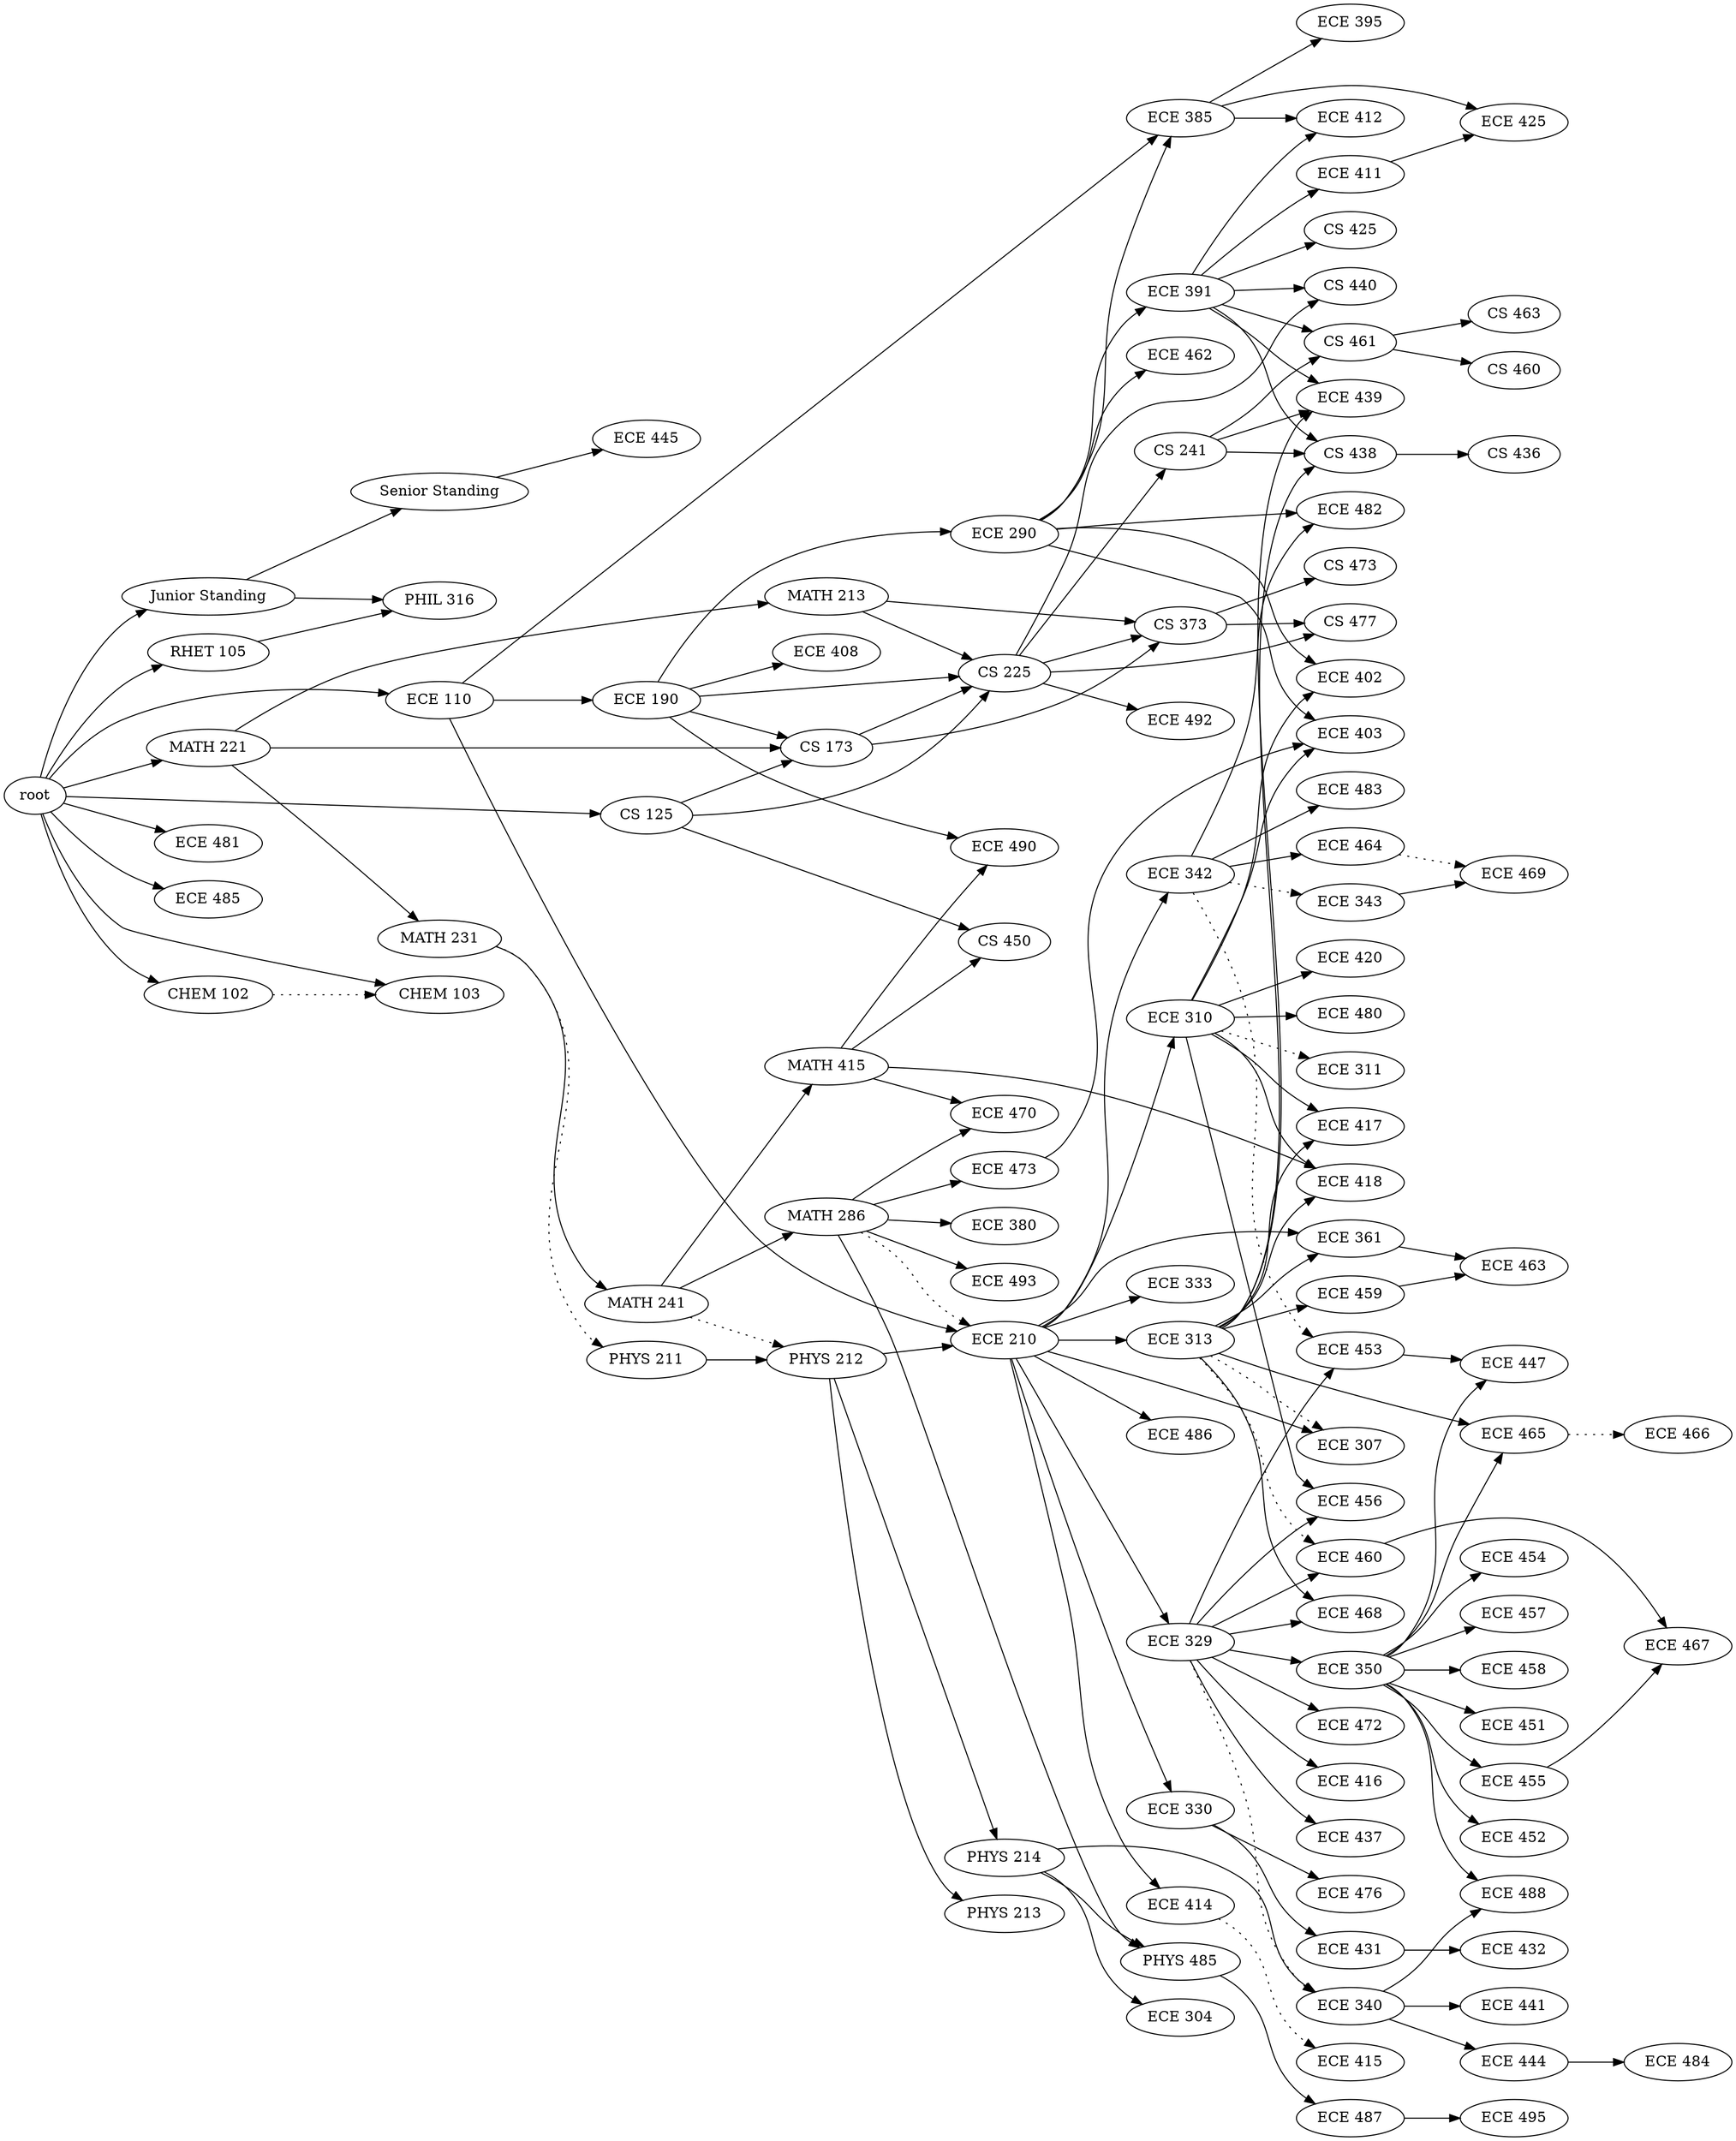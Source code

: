 digraph {
    rankdir=LR;
    ranksep=.75;
    a0 [ label="Senior Standing" tooltip="Senior Standing" ];
    a1 [ label="Junior Standing" tooltip="Junior Standing" ];
    a2 [ label="MATH 221" href="https://wiki.engr.illinois.edu/display/HKNDEN/MATH+221+-+Calculus+I" tooltip="Calculus I" ];
    a3 [ label="MATH 231" href="https://wiki.engr.illinois.edu/display/HKNDEN/MATH+231+-+Calculus+II" tooltip="Calculus II" ];
    a4 [ label="MATH 241" href="https://wiki.engr.illinois.edu/display/HKNDEN/MATH+241+-+Calculus+III" tooltip="Calculus III" ];
    a5 [ label="MATH 286" href="https://wiki.engr.illinois.edu/display/HKNDEN/MATH+286+-+Introduction+to+Differential+Equations+Plus" tooltip="Intro to Differential Equations Plus" ];
    a6 [ label="PHYS 211" href="https://wiki.engr.illinois.edu/display/HKNDEN/PHYS+211+-+University+Physics%2C+Mechanics" tooltip="University Physics: Mechanics" ];
    a7 [ label="PHYS 212" href="https://wiki.engr.illinois.edu/display/HKNDEN/PHYS+212+-+University+Physics%2C+Electricity+and+Magnetism" tooltip="University Physics: Electricity and Magnetism" ];
    a8 [ label="PHYS 213" tooltip="University Physics: Thermal Physics" ];
    a9 [ label="PHYS 214" href="https://wiki.engr.illinois.edu/display/HKNDEN/PHYS+214+-+University+Physics%2C+Quantum+Physics" tooltip="University Physics: Quantum Mechanics" ];
    a10 [ label="ECE 110" href="https://wiki.engr.illinois.edu/display/HKNDEN/ECE+110+-+Introduction+to+Electrical+and+Computer+Engineering" tooltip="Introduction to Electrical and Computer Engineering" ];
    a11 [ label="ECE 190" href="https://wiki.engr.illinois.edu/display/HKNDEN/ECE+190+-+Introduction+to+Computing+Systems" tooltip="Introduction to Computing Systems" ];
    a12 [ label="ECE 210" href="https://wiki.engr.illinois.edu/display/HKNDEN/ECE+210+-+Analog+Signal+Processing" tooltip="Analog Signal Processing" ];
    a13 [ label="ECE 290" href="https://wiki.engr.illinois.edu/display/HKNDEN/ECE+290+-+Computer+Engineering+I" tooltip="Computer Engineering I" ];
    a14 [ label="ECE 329" href="https://wiki.engr.illinois.edu/display/HKNDEN/ECE+329+-+Fields+and+Waves+I" tooltip="Fields and Waves I" ];
    a15 [ label="ECE 340" href="https://wiki.engr.illinois.edu/display/HKNDEN/ECE+340+-+Solid+State+Electronic+Devices" tooltip="Solid State Electronic Devices" ];
    a16 [ label="RHET 105" href="https://wiki.engr.illinois.edu/display/HKNDEN/RHET+105+-+Principles+of+Composition" tooltip="Principles of Composition" ];
    a17 [ label="ECE 304" tooltip="Photonic Devices" ];
    a18 [ label="ECE 307" tooltip="Techniques for Engrg Decisions" ];
    a19 [ label="ECE 310" href="https://wiki.engr.illinois.edu/display/HKNDEN/ECE+310+-+Digital+Signal+Processing+I" tooltip="Digital Signal Processing" ];
    a20 [ label="ECE 311" href="https://wiki.engr.illinois.edu/display/HKNDEN/ECE+311+-+Digital+Signal+Processing+Lab" tooltip="Digital Signal Processing Lab" ];
    a21 [ label="ECE 313" href="https://wiki.engr.illinois.edu/display/HKNDEN/ECE+313+-+Probability+with+Engineering+Applications" tooltip="Probability with Engrg Applic" ];
    a22 [ label="PHIL 316" tooltip="Ethics and Engineering" ];
    a23 [ label="ECE 330" href="https://wiki.engr.illinois.edu/display/HKNDEN/ECE+330+-+Power+Circuits+and+Electromechanics" tooltip="Power Circuits and Electromechanics" ];
    a24 [ label="ECE 333" href="https://wiki.engr.illinois.edu/display/HKNDEN/ECE+333+-+Green+Electric+Energy" tooltip="Green Electric Energy" ];
    a25 [ label="ECE 342" href="https://wiki.engr.illinois.edu/pages/viewpage.action?pageId=194289968" tooltip="Electronic Circuits" ];
    a26 [ label="ECE 343" href="https://wiki.engr.illinois.edu/pages/viewpage.action?pageId=194289968" tooltip="Electronic Circuits Lab" ];
    a27 [ label="ECE 350" href="https://wiki.engr.illinois.edu/display/HKNDEN/ECE+350+-+Fields+and+Waves+II" tooltip="Fields and Waves II" ];
    a28 [ label="ECE 361" href="https://wiki.engr.illinois.edu/pages/viewpage.action?pageId=194289485" tooltip="Fundamentals of Digital Communications" ];
    a29 [ label="ECE 380" href="https://wiki.engr.illinois.edu/pages/viewpage.action?pageId=194289485" tooltip="Fundamentals of Digital Communications" ];
    a30 [ label="ECE 385" href="https://wiki.engr.illinois.edu/display/HKNDEN/ECE+385+-+Digital+Systems+Laboratory" tooltip="Digital Systems Laboratory" ];
    a31 [ label="ECE 391" href="https://wiki.engr.illinois.edu/display/HKNDEN/ECE+391+-+Computer+Systems+Engineering" tooltip="Computer Systems Engineering" ];
    a32 [ label="ECE 395" href="https://wiki.engr.illinois.edu/display/HKNDEN/ECE+395+-+Advanced+Digital+Systems+Laboratory" tooltip="Advanced Digital Systems Laboratory" ];
    a33 [ label="ECE 402" href="https://wiki.engr.illinois.edu/display/HKNDEN/ECE+402+-+Electronic+Music+Synthesis" tooltip="Electronic Music Synthesis" ];
    a34 [ label="ECE 403" tooltip="Audio Engineering" ];
    a35 [ label="ECE 408" tooltip="Applied Parallel Programming" ];
    a36 [ label="ECE 411" href="https://wiki.engr.illinois.edu/display/HKNDEN/ECE+411+-+Computer+Organization+and+Design" tooltip="Computer Organization and Design" ];
    a37 [ label="ECE 412" href="https://wiki.engr.illinois.edu/pages/viewpage.action?pageId=194289509" tooltip="Microcomputer Laboratory" ];
    a38 [ label="ECE 414" href="https://wiki.engr.illinois.edu/pages/viewpage.action?pageId=213221447" tooltip="Biomedical Instrumentation" ];
    a39 [ label="ECE 415" tooltip="Biomedical Instrumentation Lab" ];
    a40 [ label="ECE 416" href="https://wiki.engr.illinois.edu/display/HKNDEN/ECE+416+-+Biosensors" tooltip="Biosensors" ];
    a41 [ label="ECE 417" tooltip="Multimedia Signal Processing" ];
    a42 [ label="ECE 418" tooltip="Image & Video Processing" ];
    a43 [ label="CS 460" tooltip="Security Laboratory" ];
    a44 [ label="ECE 420" href="https://wiki.engr.illinois.edu/display/HKNDEN/ECE+420+-+Embedded+DSP+Laboratory" tooltip="Embedded DSP Laboratory" ];
    a45 [ label="CS 461" href="https://wiki.engr.illinois.edu/pages/viewpage.action?pageId=213747887" tooltip="Computer Security I" ];
    a46 [ label="CS 463" href="https://wiki.engr.illinois.edu/pages/viewpage.action?pageId=213747887" tooltip="Computer Security II" ];
    a47 [ label="ECE 425" href="https://wiki.engr.illinois.edu/display/HKNDEN/ECE+425+-+Intro+to+VLSI+System+Design" tooltip="Intro to VLSI System Design" ];
    a48 [ label="CS 425" href="https://wiki.engr.illinois.edu/display/HKNDEN/CS+425+%28ECE+428%29+-+Distributed+Systems" tooltip="Distributed Systems" ];
    a49 [ label="ECE 431" href="https://wiki.engr.illinois.edu/display/HKNDEN/ECE+431+-+Electric+Machinery" tooltip="Electric Machinery" ];
    a50 [ label="ECE 432" href="https://wiki.engr.illinois.edu/display/HKNDEN/ECE+431+-+Electric+Machinery" tooltip="Advanced Electric Machinery" ];
    a51 [ label="CS 436" tooltip="Computer Networking Laboratory" ];
    a52 [ label="ECE 437" href="https://wiki.engr.illinois.edu/pages/viewpage.action?pageId=194289962" tooltip="Sensors and Instrumentation" ];
    a53 [ label="CS 438" href="https://wiki.engr.illinois.edu/display/HKNDEN/CS+438+-+Communication+Networks" tooltip="Communication Networks" ];
    a54 [ label="ECE 439" tooltip="Wireless Networks" ];
    a55 [ label="ECE 441" href="https://wiki.engr.illinois.edu/display/HKNDEN/ECE+441+-+Physics+and+Modeling+of+Semiconductor+Devices" tooltip="Physcs & Modeling Semicond Dev" ];
    a56 [ label="ECE 444" href="https://wiki.engr.illinois.edu/display/HKNDEN/ECE+444+-+Theory+and+Fabrication+of+Integrated+Circuits" tooltip="Theory and Fabrication of Integrated Circuits" ];
    a57 [ label="ECE 445" href="https://wiki.engr.illinois.edu/display/HKNDEN/ECE+445+-+Senior+Design" tooltip="Senior Design" ];
    a58 [ label="ECE 447" tooltip="Active Microwave Ckt Design" ];
    a59 [ label="CS 440" tooltip="Artificial Intelligence" ];
    a60 [ label="ECE 451" tooltip="Adv Microwave Measurements" ];
    a61 [ label="ECE 452" href="https://wiki.engr.illinois.edu/display/HKNDEN/ECE+452+-+Electromagnetic+Fields+and+Electro-Optics" tooltip="Electromagnetic Fields and Electro-Optics" ];
    a62 [ label="ECE 453" href="https://wiki.engr.illinois.edu/display/HKNDEN/ECE+453+-+Wireless+Communications+Systems" tooltip="Wireless Communication Systems" ];
    a63 [ label="ECE 454" href="https://wiki.engr.illinois.edu/display/HKNDEN/ECE+454+-+Antennas" tooltip="Antennas" ];
    a64 [ label="ECE 455" href="https://wiki.engr.illinois.edu/display/HKNDEN/ECE+455+-+Optical+Electronics" tooltip="Optical Electronics" ];
    a65 [ label="ECE 456" tooltip="Global Nav Satellite Systems" ];
    a66 [ label="ECE 457" href="https://wiki.engr.illinois.edu/pages/viewpage.action?pageId=200478916" tooltip="Microwave Devices & Circuits" ];
    a67 [ label="ECE 458" tooltip="Applic of Radio Wave Propag" ];
    a68 [ label="ECE 459" href="https://wiki.engr.illinois.edu/display/HKNDEN/ECE+459+-+Communication+Systems" tooltip="Communications Systems" ];
    a69 [ label="ECE 460" tooltip="Optical Imaging" ];
    a70 [ label="CS 173" href="https://wiki.engr.illinois.edu/display/HKNDEN/CS+173+-+Discrete+Structures" tooltip="Discrete Structures" ];
    a71 [ label="CS 125" tooltip="Intro to Computer Science" ];
    a72 [ label="CS 225" href="https://wiki.engr.illinois.edu/display/HKNDEN/CS+225+-+Data+Structures" tooltip="Data Structures" ];
    a73 [ label="MATH 213" href="https://wiki.engr.illinois.edu/display/HKNDEN/MATH+213+-+Basic+Discrete+Mathematics" tooltip="Basic Discrete Mathematics" ];
    a74 [ label="MATH 415" tooltip="Applied Linear Algebra" ];
    a75 [ label="ECE 462" href="https://wiki.engr.illinois.edu/display/HKNDEN/ECE+462+-+Logic+Design" tooltip="Logic Design" ];
    a76 [ label="ECE 463" tooltip="Digital Communications Lab" ];
    a77 [ label="ECE 464" href="https://wiki.engr.illinois.edu/display/HKNDEN/ECE+464+-+Power+Electronics" tooltip="Power Electronics" ];
    a78 [ label="ECE 465" tooltip="Optical Communications Systems" ];
    a79 [ label="ECE 466" tooltip="Optical Communications Lab" ];
    a80 [ label="ECE 467" tooltip="Biophotonics" ];
    a81 [ label="ECE 468" tooltip="Optical Remote Sensing" ];
    a82 [ label="ECE 469" href="https://wiki.engr.illinois.edu/display/HKNDEN/ECE+469+-+Power+Electronics+Laboratory" tooltip="Power Electronics Lab" ];
    a83 [ label="ECE 470" href="https://wiki.engr.illinois.edu/display/HKNDEN/ECE+470+-+Introduction+to+Robotics" tooltip="Introduction to Robotics" ];
    a84 [ label="ECE 472" tooltip="Biomedical Ultrasound Imaging" ];
    a85 [ label="ECE 473" tooltip="Fund of Engrg Acoustics" ];
    a86 [ label="ECE 476" tooltip="Power System Analysis" ];
    a87 [ label="CS 477" tooltip="Formal Software Development Methods" ];
    a88 [ label="ECE 480" tooltip="Magnetic Resonance Imaging" ];
    a89 [ label="ECE 481" tooltip="Nanotechnology" ];
    a90 [ label="ECE 482" href="https://wiki.engr.illinois.edu/display/HKNDEN/ECE+482+-+Digital+IC+Design" tooltip="Digital IC Design" ];
    a91 [ label="ECE 483" tooltip="Analog IC Design" ];
    a92 [ label="ECE 484" tooltip="Prin Adv Microelec Processing" ];
    a93 [ label="ECE 485" tooltip="MEMS Devices & Systems" ];
    a94 [ label="ECE 486" href="https://wiki.engr.illinois.edu/pages/viewpage.action?pageId=194289976" tooltip="Control Systems" ];
    a95 [ label="ECE 487" tooltip="Intro to Quantum Electr for EEs" ];
    a96 [ label="ECE 488" tooltip="Compound Semicond & Devices" ];
    a97 [ label="ECE 490" href="https://wiki.engr.illinois.edu/pages/viewpage.action?pageId=194289978" tooltip="Introduction to Optimization" ];
    a98 [ label="CS 450" href="https://wiki.engr.illinois.edu/display/HKNDEN/CS+450+%28ECE+491%2C+MATH+450%2C+CSE+401%29+-+Numerical+Analysis" tooltip="Numerical Analysis" ];
    a99 [ label="ECE 492" tooltip="Parallel Progrmg: Sci & Engrg" ];
    a100 [ label="ECE 493" tooltip="Advanced Engineering Math" ];
    a101 [ label="ECE 495" tooltip="Photonic Device Laboratory" ];
    a102 [ label="CS 373" tooltip="Theory of Computation" ];
    a103 [ label="CS 473" tooltip="Fundamental Algorithms" ];
    a104 [ label="CS 241" tooltip="Systems Programming" ];
    a105 [ label="PHYS 485" tooltip="Atomic Phys and Quantum Theory" ];
    a106 [ label="CHEM 102" href="https://wiki.engr.illinois.edu/pages/viewpage.action?pageId=198674689" tooltip="General Chemistry I" ];
    a107 [ label="CHEM 103" href="https://wiki.engr.illinois.edu/pages/viewpage.action?pageId=198674689" tooltip="General Chemistry Lab I" ];
    a1 -> a0 [tooltip="Junior Standing -> Senior Standing"];
    a2 -> a3 [tooltip="MATH 221 -> MATH 231"];
    a3 -> a4 [tooltip="MATH 231 -> MATH 241"];
    a4 -> a5 [tooltip="MATH 241 -> MATH 286"];
    a6 -> a7 [tooltip="PHYS 211 -> PHYS 212"];
    a7 -> a8 [tooltip="PHYS 212 -> PHYS 213"];
    a7 -> a9 [tooltip="PHYS 212 -> PHYS 214"];
    a10 -> a11 [tooltip="ECE 110 -> ECE 190"];
    a10 -> a12 [tooltip="ECE 110 -> ECE 210"];
    a7 -> a12 [tooltip="PHYS 212 -> ECE 210"];
    a11 -> a13 [tooltip="ECE 190 -> ECE 290"];
    a12 -> a14 [tooltip="ECE 210 -> ECE 329"];
    a9 -> a15 [tooltip="PHYS 214 -> ECE 340"];
    a9 -> a17 [tooltip="PHYS 214 -> ECE 304"];
    a12 -> a18 [tooltip="ECE 210 -> ECE 307"];
    a12 -> a19 [tooltip="ECE 210 -> ECE 310"];
    a12 -> a21 [tooltip="ECE 210 -> ECE 313"];
    a16 -> a22 [tooltip="RHET 105 -> PHIL 316"];
    a1 -> a22 [tooltip="Junior Standing -> PHIL 316"];
    a12 -> a23 [tooltip="ECE 210 -> ECE 330"];
    a12 -> a24 [tooltip="ECE 210 -> ECE 333"];
    a12 -> a25 [tooltip="ECE 210 -> ECE 342"];
    a14 -> a27 [tooltip="ECE 329 -> ECE 350"];
    a12 -> a28 [tooltip="ECE 210 -> ECE 361"];
    a21 -> a28 [tooltip="ECE 313 -> ECE 361"];
    a5 -> a29 [tooltip="MATH 286 -> ECE 380"];
    a13 -> a30 [tooltip="ECE 290 -> ECE 385"];
    a10 -> a30 [tooltip="ECE 110 -> ECE 385"];
    a13 -> a31 [tooltip="ECE 290 -> ECE 391"];
    a30 -> a32 [tooltip="ECE 385 -> ECE 395"];
    a13 -> a33 [tooltip="ECE 290 -> ECE 402"];
    a19 -> a33 [tooltip="ECE 310 -> ECE 402"];
    a13 -> a34 [tooltip="ECE 290 -> ECE 403"];
    a19 -> a34 [tooltip="ECE 310 -> ECE 403"];
    a85 -> a34 [tooltip="ECE 473 -> ECE 403"];
    a11 -> a35 [tooltip="ECE 190 -> ECE 408"];
    a31 -> a36 [tooltip="ECE 391 -> ECE 411"];
    a30 -> a37 [tooltip="ECE 385 -> ECE 412"];
    a31 -> a37 [tooltip="ECE 391 -> ECE 412"];
    a12 -> a38 [tooltip="ECE 210 -> ECE 414"];
    a14 -> a40 [tooltip="ECE 329 -> ECE 416"];
    a19 -> a41 [tooltip="ECE 310 -> ECE 417"];
    a21 -> a41 [tooltip="ECE 313 -> ECE 417"];
    a19 -> a42 [tooltip="ECE 310 -> ECE 418"];
    a74 -> a42 [tooltip="MATH 415 -> ECE 418"];
    a21 -> a42 [tooltip="ECE 313 -> ECE 418"];
    a45 -> a43 [tooltip="CS 461 -> CS 460"];
    a19 -> a44 [tooltip="ECE 310 -> ECE 420"];
    a31 -> a45 [tooltip="ECE 391 -> CS 461"];
    a104 -> a45 [tooltip="CS 241 -> CS 461"];
    a45 -> a46 [tooltip="CS 461 -> CS 463"];
    a30 -> a47 [tooltip="ECE 385 -> ECE 425"];
    a36 -> a47 [tooltip="ECE 411 -> ECE 425"];
    a31 -> a48 [tooltip="ECE 391 -> CS 425"];
    a23 -> a49 [tooltip="ECE 330 -> ECE 431"];
    a49 -> a50 [tooltip="ECE 431 -> ECE 432"];
    a53 -> a51 [tooltip="CS 438 -> CS 436"];
    a14 -> a52 [tooltip="ECE 329 -> ECE 437"];
    a31 -> a53 [tooltip="ECE 391 -> CS 438"];
    a21 -> a53 [tooltip="ECE 313 -> CS 438"];
    a104 -> a53 [tooltip="CS 241 -> CS 438"];
    a31 -> a54 [tooltip="ECE 391 -> ECE 439"];
    a21 -> a54 [tooltip="ECE 313 -> ECE 439"];
    a104 -> a54 [tooltip="CS 241 -> ECE 439"];
    a15 -> a55 [tooltip="ECE 340 -> ECE 441"];
    a15 -> a56 [tooltip="ECE 340 -> ECE 444"];
    a0 -> a57 [tooltip="Senior Standing -> ECE 445"];
    a27 -> a58 [tooltip="ECE 350 -> ECE 447"];
    a62 -> a58 [tooltip="ECE 453 -> ECE 447"];
    a31 -> a59 [tooltip="ECE 391 -> CS 440"];
    a72 -> a59 [tooltip="CS 225 -> CS 440"];
    a27 -> a60 [tooltip="ECE 350 -> ECE 451"];
    a27 -> a61 [tooltip="ECE 350 -> ECE 452"];
    a14 -> a62 [tooltip="ECE 329 -> ECE 453"];
    a27 -> a63 [tooltip="ECE 350 -> ECE 454"];
    a27 -> a64 [tooltip="ECE 350 -> ECE 455"];
    a14 -> a65 [tooltip="ECE 329 -> ECE 456"];
    a19 -> a65 [tooltip="ECE 310 -> ECE 456"];
    a27 -> a66 [tooltip="ECE 350 -> ECE 457"];
    a27 -> a67 [tooltip="ECE 350 -> ECE 458"];
    a21 -> a68 [tooltip="ECE 313 -> ECE 459"];
    a14 -> a69 [tooltip="ECE 329 -> ECE 460"];
    a71 -> a70 [tooltip="CS 125 -> CS 173"];
    a11 -> a70 [tooltip="ECE 190 -> CS 173"];
    a2 -> a70 [tooltip="MATH 221 -> CS 173"];
    a11 -> a72 [tooltip="ECE 190 -> CS 225"];
    a70 -> a72 [tooltip="CS 173 -> CS 225"];
    a73 -> a72 [tooltip="MATH 213 -> CS 225"];
    a71 -> a72 [tooltip="CS 125 -> CS 225"];
    a2 -> a73 [tooltip="MATH 221 -> MATH 213"];
    a4 -> a74 [tooltip="MATH 241 -> MATH 415"];
    a13 -> a75 [tooltip="ECE 290 -> ECE 462"];
    a28 -> a76 [tooltip="ECE 361 -> ECE 463"];
    a68 -> a76 [tooltip="ECE 459 -> ECE 463"];
    a25 -> a77 [tooltip="ECE 342 -> ECE 464"];
    a21 -> a78 [tooltip="ECE 313 -> ECE 465"];
    a27 -> a78 [tooltip="ECE 350 -> ECE 465"];
    a64 -> a80 [tooltip="ECE 455 -> ECE 467"];
    a69 -> a80 [tooltip="ECE 460 -> ECE 467"];
    a14 -> a81 [tooltip="ECE 329 -> ECE 468"];
    a21 -> a81 [tooltip="ECE 313 -> ECE 468"];
    a26 -> a82 [tooltip="ECE 343 -> ECE 469"];
    a5 -> a83 [tooltip="MATH 286 -> ECE 470"];
    a74 -> a83 [tooltip="MATH 415 -> ECE 470"];
    a14 -> a84 [tooltip="ECE 329 -> ECE 472"];
    a5 -> a85 [tooltip="MATH 286 -> ECE 473"];
    a23 -> a86 [tooltip="ECE 330 -> ECE 476"];
    a72 -> a87 [tooltip="CS 225 -> CS 477"];
    a102 -> a87 [tooltip="CS 373 -> CS 477"];
    a19 -> a88 [tooltip="ECE 310 -> ECE 480"];
    a13 -> a90 [tooltip="ECE 290 -> ECE 482"];
    a25 -> a90 [tooltip="ECE 342 -> ECE 482"];
    a25 -> a91 [tooltip="ECE 342 -> ECE 483"];
    a56 -> a92 [tooltip="ECE 444 -> ECE 484"];
    a12 -> a94 [tooltip="ECE 210 -> ECE 486"];
    a105 -> a95 [tooltip="PHYS 485 -> ECE 487"];
    a15 -> a96 [tooltip="ECE 340 -> ECE 488"];
    a27 -> a96 [tooltip="ECE 350 -> ECE 488"];
    a11 -> a97 [tooltip="ECE 190 -> ECE 490"];
    a74 -> a97 [tooltip="MATH 415 -> ECE 490"];
    a71 -> a98 [tooltip="CS 125 -> CS 450"];
    a74 -> a98 [tooltip="MATH 415 -> CS 450"];
    a72 -> a99 [tooltip="CS 225 -> ECE 492"];
    a5 -> a100 [tooltip="MATH 286 -> ECE 493"];
    a95 -> a101 [tooltip="ECE 487 -> ECE 495"];
    a72 -> a102 [tooltip="CS 225 -> CS 373"];
    a70 -> a102 [tooltip="CS 173 -> CS 373"];
    a73 -> a102 [tooltip="MATH 213 -> CS 373"];
    a102 -> a103 [tooltip="CS 373 -> CS 473"];
    a72 -> a104 [tooltip="CS 225 -> CS 241"];
    a5 -> a105 [tooltip="MATH 286 -> PHYS 485"];
    a9 -> a105 [tooltip="PHYS 214 -> PHYS 485"];
    a3 -> a6 [style=dotted, tooltip="MATH 231 -> PHYS 211"];
    a4 -> a7 [style=dotted, tooltip="MATH 241 -> PHYS 212"];
    a5 -> a12 [style=dotted, tooltip="MATH 286 -> ECE 210"];
    a14 -> a15 [style=dotted, tooltip="ECE 329 -> ECE 340"];
    a21 -> a18 [style=dotted, tooltip="ECE 313 -> ECE 307"];
    a19 -> a20 [style=dotted, tooltip="ECE 310 -> ECE 311"];
    a25 -> a26 [style=dotted, tooltip="ECE 342 -> ECE 343"];
    a38 -> a39 [style=dotted, tooltip="ECE 414 -> ECE 415"];
    a25 -> a62 [style=dotted, tooltip="ECE 342 -> ECE 453"];
    a21 -> a69 [style=dotted, tooltip="ECE 313 -> ECE 460"];
    a78 -> a79 [style=dotted, tooltip="ECE 465 -> ECE 466"];
    a77 -> a82 [style=dotted, tooltip="ECE 464 -> ECE 469"];
    a106 -> a107 [style=dotted, tooltip="CHEM 102 -> CHEM 103"];
    root -> a1;
    root -> a2;
    root -> a10;
    root -> a16;
    root -> a71;
    root -> a89;
    root -> a93;
    root -> a106;
    root -> a107;
}
